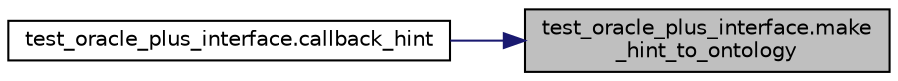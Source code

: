 digraph "test_oracle_plus_interface.make_hint_to_ontology"
{
 // LATEX_PDF_SIZE
  edge [fontname="Helvetica",fontsize="10",labelfontname="Helvetica",labelfontsize="10"];
  node [fontname="Helvetica",fontsize="10",shape=record];
  rankdir="RL";
  Node1 [label="test_oracle_plus_interface.make\l_hint_to_ontology",height=0.2,width=0.4,color="black", fillcolor="grey75", style="filled", fontcolor="black",tooltip=" "];
  Node1 -> Node2 [dir="back",color="midnightblue",fontsize="10",style="solid",fontname="Helvetica"];
  Node2 [label="test_oracle_plus_interface.callback_hint",height=0.2,width=0.4,color="black", fillcolor="white", style="filled",URL="$a00169_a66e02108b34847c859643aca0d47d87d.html#a66e02108b34847c859643aca0d47d87d",tooltip=" "];
}
